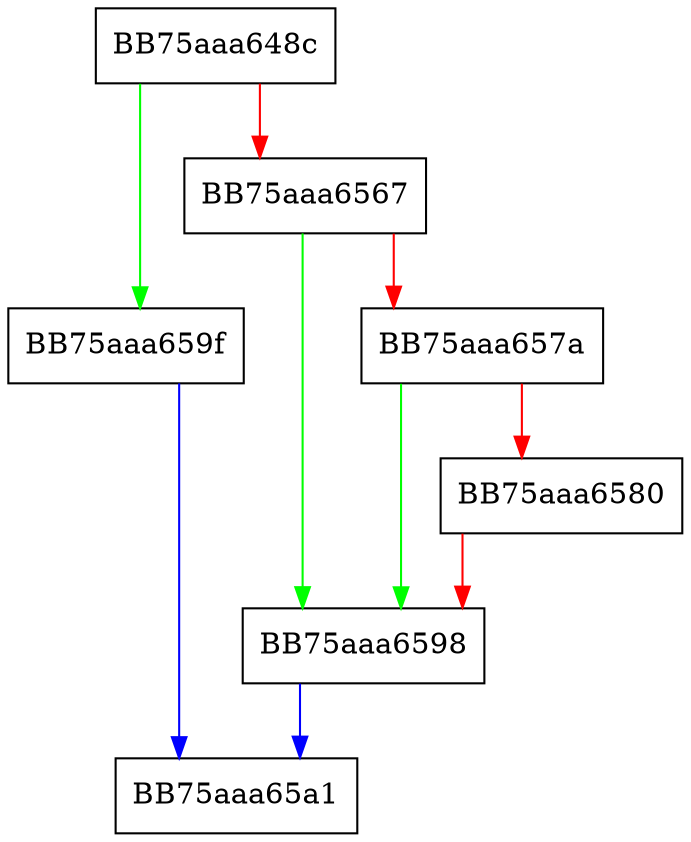 digraph PrintIp6Address {
  node [shape="box"];
  graph [splines=ortho];
  BB75aaa648c -> BB75aaa659f [color="green"];
  BB75aaa648c -> BB75aaa6567 [color="red"];
  BB75aaa6567 -> BB75aaa6598 [color="green"];
  BB75aaa6567 -> BB75aaa657a [color="red"];
  BB75aaa657a -> BB75aaa6598 [color="green"];
  BB75aaa657a -> BB75aaa6580 [color="red"];
  BB75aaa6580 -> BB75aaa6598 [color="red"];
  BB75aaa6598 -> BB75aaa65a1 [color="blue"];
  BB75aaa659f -> BB75aaa65a1 [color="blue"];
}